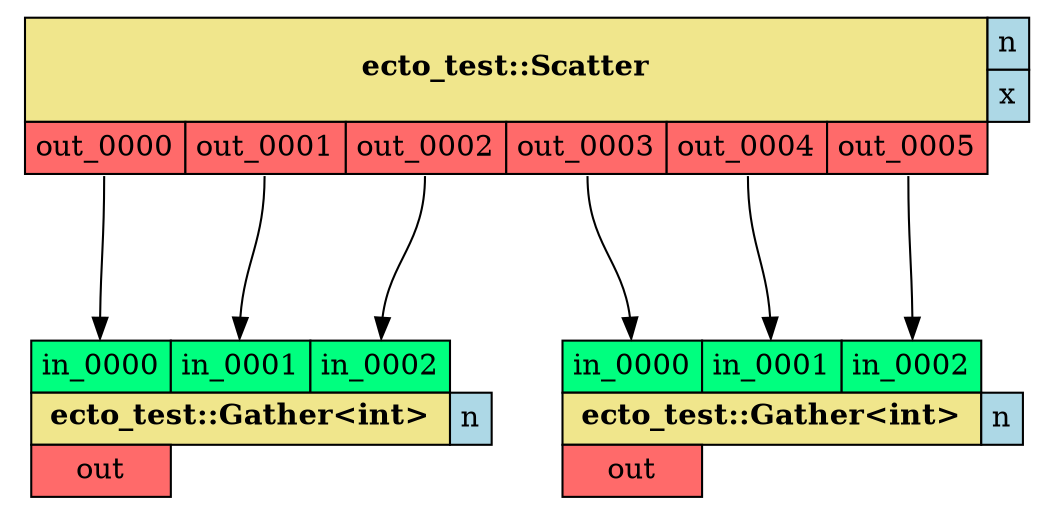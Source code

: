 digraph G {
graph [rankdir=TB, ranksep=1]
edge [labelfontsize=8]
node [shape=plaintext]
0[label=<<TABLE BORDER="0" CELLBORDER="1" CELLSPACING="0" CELLPADDING="4">  <TR> <TD ROWSPAN="2" COLSPAN="6" BGCOLOR="khaki"><B>ecto_test::Scatter</B></TD> <TD PORT="p_n" BGCOLOR="lightblue">n</TD>
 </TR> <TR> <TD PORT="p_x" BGCOLOR="lightblue">x</TD> </TR>
 <TR>
<TD PORT="o_out_0000" BGCOLOR="indianred1">out_0000</TD>
<TD PORT="o_out_0001" BGCOLOR="indianred1">out_0001</TD>
<TD PORT="o_out_0002" BGCOLOR="indianred1">out_0002</TD>
<TD PORT="o_out_0003" BGCOLOR="indianred1">out_0003</TD>
<TD PORT="o_out_0004" BGCOLOR="indianred1">out_0004</TD>
<TD PORT="o_out_0005" BGCOLOR="indianred1">out_0005</TD>
</TR> </TABLE>>];
1[label=<<TABLE BORDER="0" CELLBORDER="1" CELLSPACING="0" CELLPADDING="4"> <TR>
<TD PORT="i_in_0000" BGCOLOR="springgreen">in_0000</TD>
<TD PORT="i_in_0001" BGCOLOR="springgreen">in_0001</TD>
<TD PORT="i_in_0002" BGCOLOR="springgreen">in_0002</TD>
</TR> <TR> <TD ROWSPAN="1" COLSPAN="3" BGCOLOR="khaki"><B>ecto_test::Gather&lt;int&gt;</B></TD> <TD PORT="p_n" BGCOLOR="lightblue">n</TD>
 </TR>  <TR>
<TD PORT="o_out" BGCOLOR="indianred1">out</TD>
</TR> </TABLE>>];
2[label=<<TABLE BORDER="0" CELLBORDER="1" CELLSPACING="0" CELLPADDING="4"> <TR>
<TD PORT="i_in_0000" BGCOLOR="springgreen">in_0000</TD>
<TD PORT="i_in_0001" BGCOLOR="springgreen">in_0001</TD>
<TD PORT="i_in_0002" BGCOLOR="springgreen">in_0002</TD>
</TR> <TR> <TD ROWSPAN="1" COLSPAN="3" BGCOLOR="khaki"><B>ecto_test::Gather&lt;int&gt;</B></TD> <TD PORT="p_n" BGCOLOR="lightblue">n</TD>
 </TR>  <TR>
<TD PORT="o_out" BGCOLOR="indianred1">out</TD>
</TR> </TABLE>>];
0->1 [headport="i_in_0000" tailport="o_out_0000"];
0->1 [headport="i_in_0001" tailport="o_out_0001"];
0->1 [headport="i_in_0002" tailport="o_out_0002"];
0->2 [headport="i_in_0000" tailport="o_out_0003"];
0->2 [headport="i_in_0001" tailport="o_out_0004"];
0->2 [headport="i_in_0002" tailport="o_out_0005"];
}

